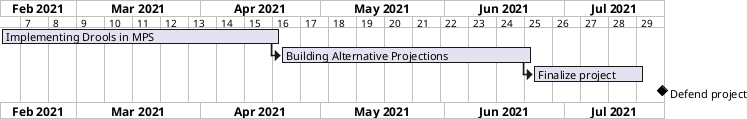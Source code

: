 @startgantt
printscale weekly
Project starts the 10th of february 2021
[Implementing Drools in MPS] lasts 10 weeks
Then [Building Alternative Projections] lasts 9 weeks
Then [Finalize project] lasts 4 weeks

[Defend project] happens 25th july 2021
@endgantt